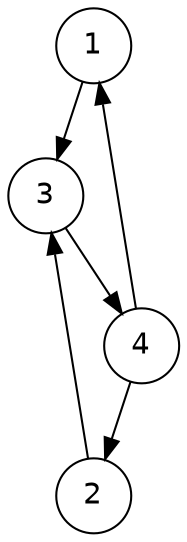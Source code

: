 digraph G {
    node [fontname = "DejaVuSans", shape = circle];
    
    1 [pos="2,1!"];
    2 [pos="2,3!"];
    3 [pos="1,2!"];
    4 [pos="3,2!"];

    2 -> 3;
    1 -> 3;
    3 -> 4;
    4 -> 1;
    4 -> 2;
}
